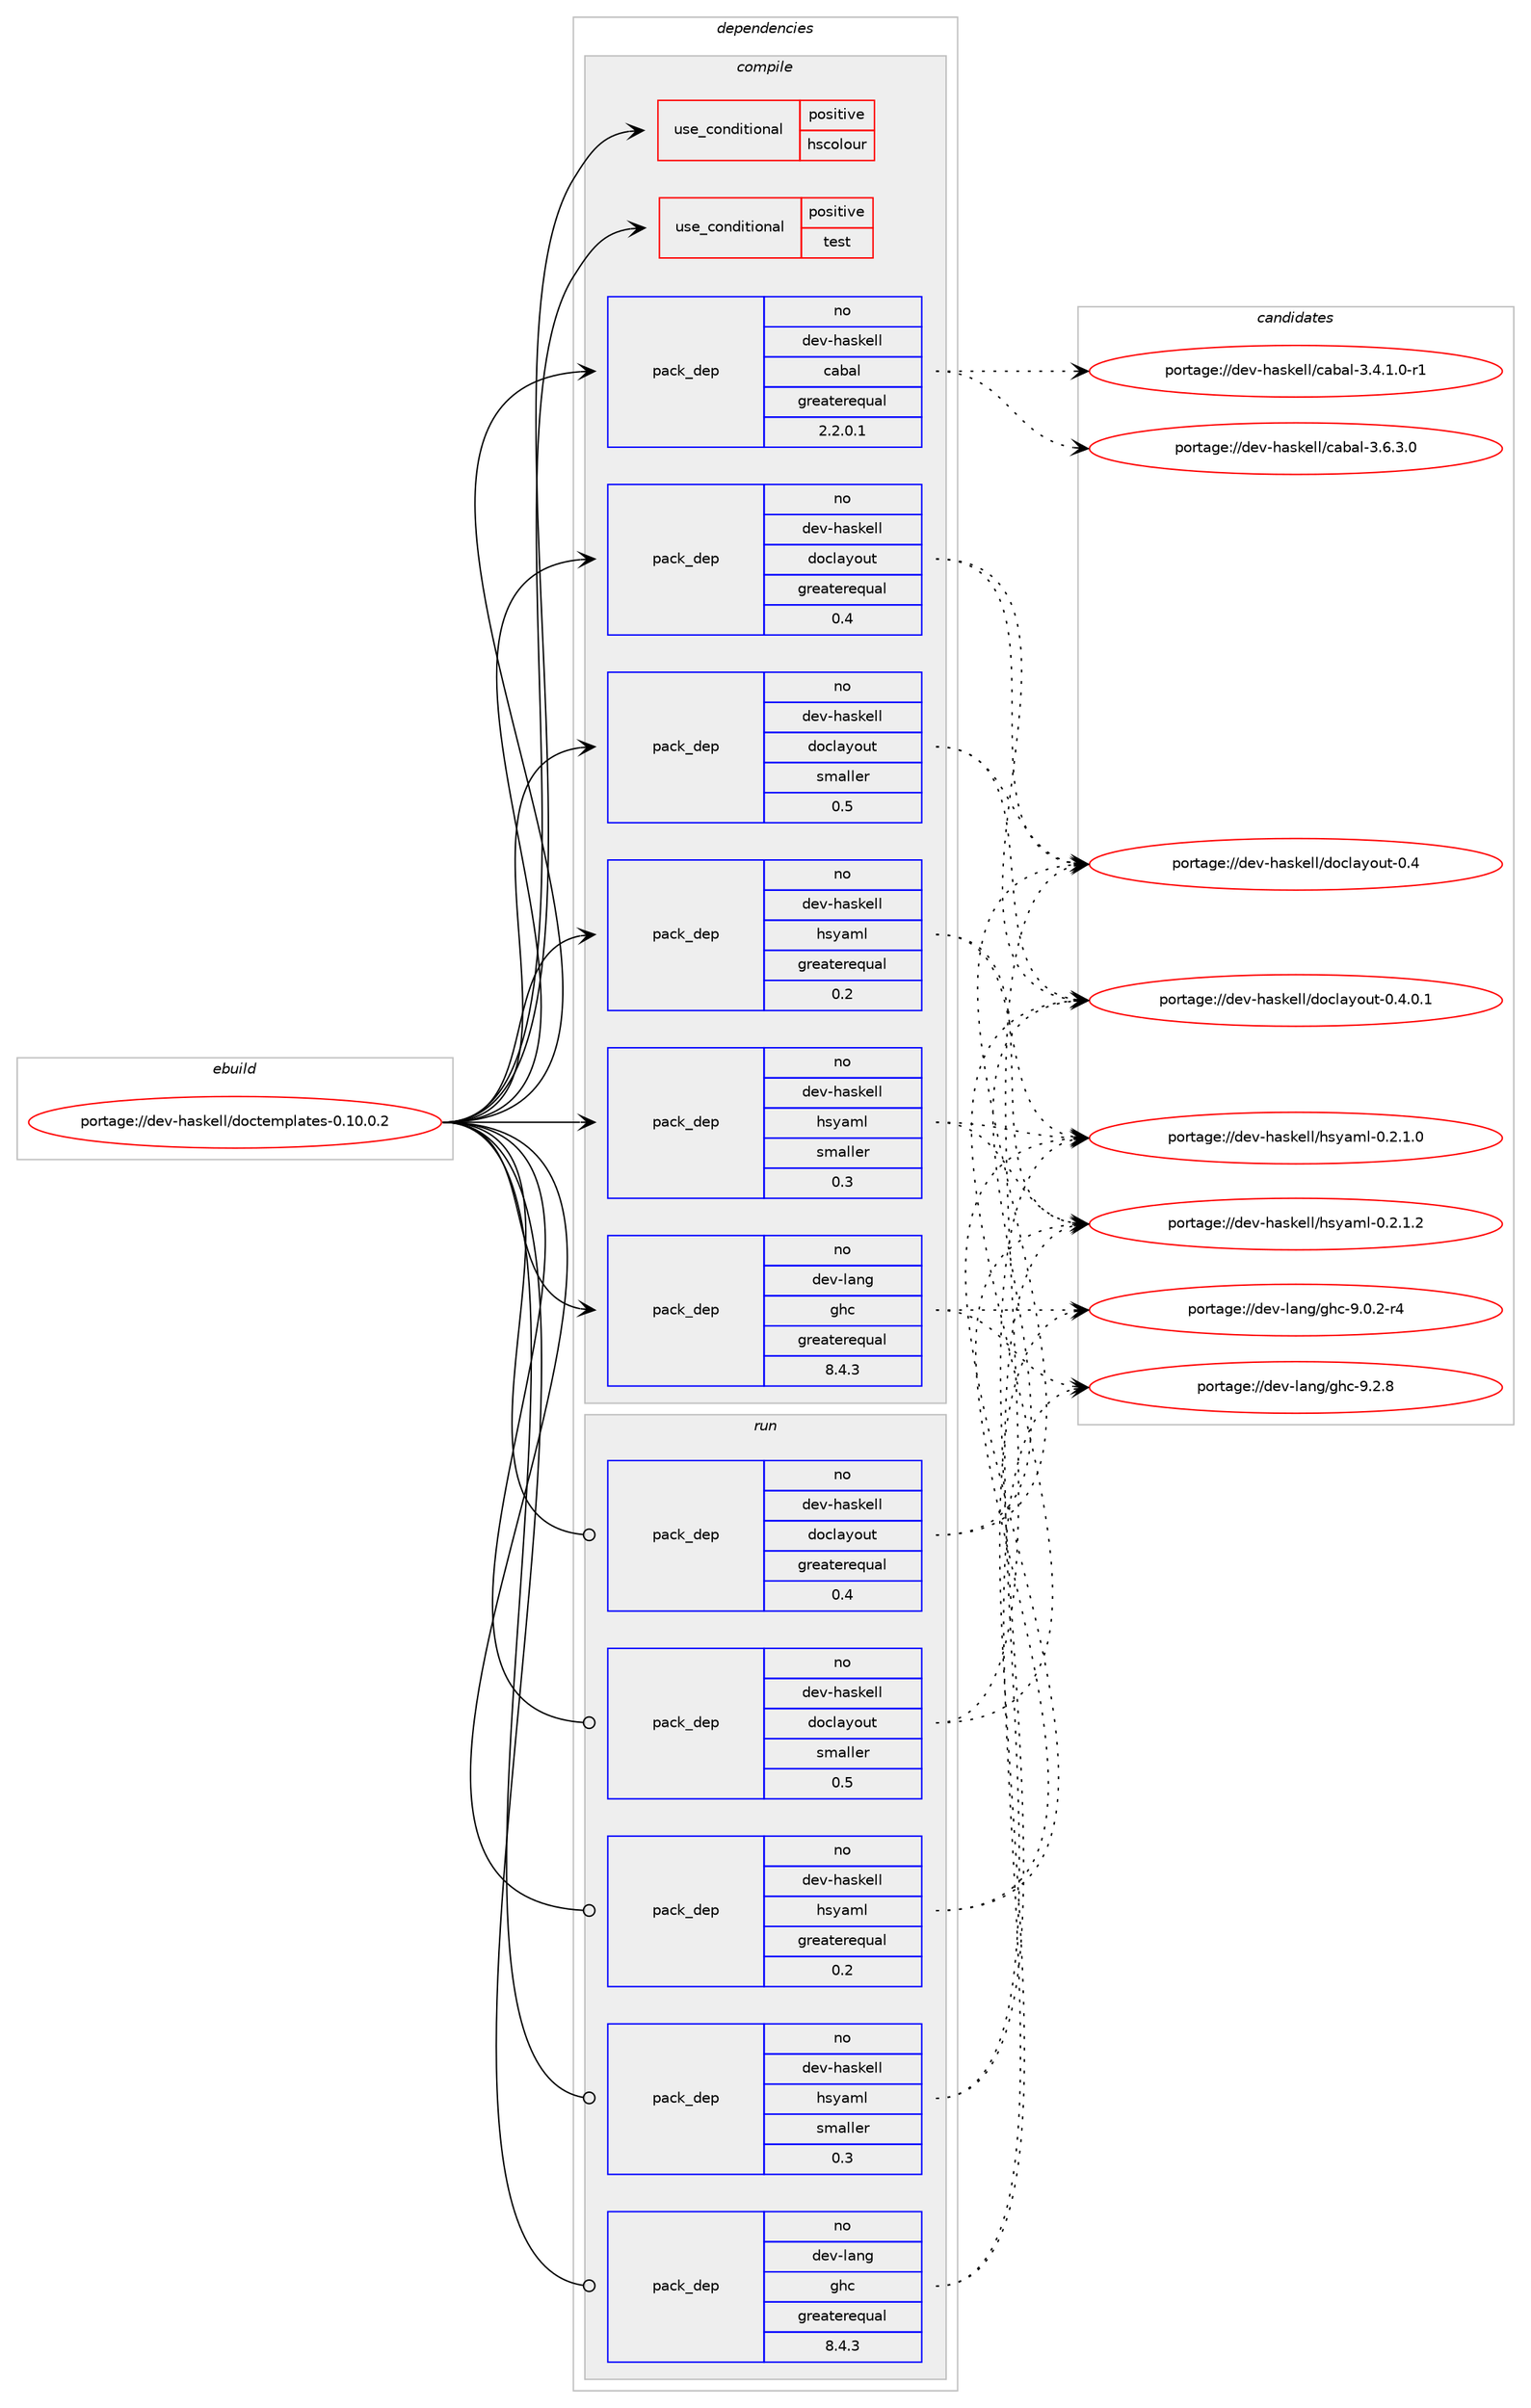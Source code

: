 digraph prolog {

# *************
# Graph options
# *************

newrank=true;
concentrate=true;
compound=true;
graph [rankdir=LR,fontname=Helvetica,fontsize=10,ranksep=1.5];#, ranksep=2.5, nodesep=0.2];
edge  [arrowhead=vee];
node  [fontname=Helvetica,fontsize=10];

# **********
# The ebuild
# **********

subgraph cluster_leftcol {
color=gray;
rank=same;
label=<<i>ebuild</i>>;
id [label="portage://dev-haskell/doctemplates-0.10.0.2", color=red, width=4, href="../dev-haskell/doctemplates-0.10.0.2.svg"];
}

# ****************
# The dependencies
# ****************

subgraph cluster_midcol {
color=gray;
label=<<i>dependencies</i>>;
subgraph cluster_compile {
fillcolor="#eeeeee";
style=filled;
label=<<i>compile</i>>;
subgraph cond19749 {
dependency36983 [label=<<TABLE BORDER="0" CELLBORDER="1" CELLSPACING="0" CELLPADDING="4"><TR><TD ROWSPAN="3" CELLPADDING="10">use_conditional</TD></TR><TR><TD>positive</TD></TR><TR><TD>hscolour</TD></TR></TABLE>>, shape=none, color=red];
# *** BEGIN UNKNOWN DEPENDENCY TYPE (TODO) ***
# dependency36983 -> package_dependency(portage://dev-haskell/doctemplates-0.10.0.2,install,no,dev-haskell,hscolour,none,[,,],[],[])
# *** END UNKNOWN DEPENDENCY TYPE (TODO) ***

}
id:e -> dependency36983:w [weight=20,style="solid",arrowhead="vee"];
subgraph cond19750 {
dependency36984 [label=<<TABLE BORDER="0" CELLBORDER="1" CELLSPACING="0" CELLPADDING="4"><TR><TD ROWSPAN="3" CELLPADDING="10">use_conditional</TD></TR><TR><TD>positive</TD></TR><TR><TD>test</TD></TR></TABLE>>, shape=none, color=red];
# *** BEGIN UNKNOWN DEPENDENCY TYPE (TODO) ***
# dependency36984 -> package_dependency(portage://dev-haskell/doctemplates-0.10.0.2,install,no,dev-haskell,glob,none,[,,],[],[])
# *** END UNKNOWN DEPENDENCY TYPE (TODO) ***

# *** BEGIN UNKNOWN DEPENDENCY TYPE (TODO) ***
# dependency36984 -> package_dependency(portage://dev-haskell/doctemplates-0.10.0.2,install,no,dev-haskell,tasty,none,[,,],[],[])
# *** END UNKNOWN DEPENDENCY TYPE (TODO) ***

# *** BEGIN UNKNOWN DEPENDENCY TYPE (TODO) ***
# dependency36984 -> package_dependency(portage://dev-haskell/doctemplates-0.10.0.2,install,no,dev-haskell,tasty-golden,none,[,,],[],[])
# *** END UNKNOWN DEPENDENCY TYPE (TODO) ***

# *** BEGIN UNKNOWN DEPENDENCY TYPE (TODO) ***
# dependency36984 -> package_dependency(portage://dev-haskell/doctemplates-0.10.0.2,install,no,dev-haskell,tasty-hunit,none,[,,],[],[])
# *** END UNKNOWN DEPENDENCY TYPE (TODO) ***

# *** BEGIN UNKNOWN DEPENDENCY TYPE (TODO) ***
# dependency36984 -> package_dependency(portage://dev-haskell/doctemplates-0.10.0.2,install,no,dev-haskell,temporary,none,[,,],[],[])
# *** END UNKNOWN DEPENDENCY TYPE (TODO) ***

}
id:e -> dependency36984:w [weight=20,style="solid",arrowhead="vee"];
# *** BEGIN UNKNOWN DEPENDENCY TYPE (TODO) ***
# id -> package_dependency(portage://dev-haskell/doctemplates-0.10.0.2,install,no,dev-haskell,aeson,none,[,,],any_same_slot,[use(optenable(profile),none)])
# *** END UNKNOWN DEPENDENCY TYPE (TODO) ***

subgraph pack16287 {
dependency36985 [label=<<TABLE BORDER="0" CELLBORDER="1" CELLSPACING="0" CELLPADDING="4" WIDTH="220"><TR><TD ROWSPAN="6" CELLPADDING="30">pack_dep</TD></TR><TR><TD WIDTH="110">no</TD></TR><TR><TD>dev-haskell</TD></TR><TR><TD>cabal</TD></TR><TR><TD>greaterequal</TD></TR><TR><TD>2.2.0.1</TD></TR></TABLE>>, shape=none, color=blue];
}
id:e -> dependency36985:w [weight=20,style="solid",arrowhead="vee"];
subgraph pack16288 {
dependency36986 [label=<<TABLE BORDER="0" CELLBORDER="1" CELLSPACING="0" CELLPADDING="4" WIDTH="220"><TR><TD ROWSPAN="6" CELLPADDING="30">pack_dep</TD></TR><TR><TD WIDTH="110">no</TD></TR><TR><TD>dev-haskell</TD></TR><TR><TD>doclayout</TD></TR><TR><TD>greaterequal</TD></TR><TR><TD>0.4</TD></TR></TABLE>>, shape=none, color=blue];
}
id:e -> dependency36986:w [weight=20,style="solid",arrowhead="vee"];
subgraph pack16289 {
dependency36987 [label=<<TABLE BORDER="0" CELLBORDER="1" CELLSPACING="0" CELLPADDING="4" WIDTH="220"><TR><TD ROWSPAN="6" CELLPADDING="30">pack_dep</TD></TR><TR><TD WIDTH="110">no</TD></TR><TR><TD>dev-haskell</TD></TR><TR><TD>doclayout</TD></TR><TR><TD>smaller</TD></TR><TR><TD>0.5</TD></TR></TABLE>>, shape=none, color=blue];
}
id:e -> dependency36987:w [weight=20,style="solid",arrowhead="vee"];
subgraph pack16290 {
dependency36988 [label=<<TABLE BORDER="0" CELLBORDER="1" CELLSPACING="0" CELLPADDING="4" WIDTH="220"><TR><TD ROWSPAN="6" CELLPADDING="30">pack_dep</TD></TR><TR><TD WIDTH="110">no</TD></TR><TR><TD>dev-haskell</TD></TR><TR><TD>hsyaml</TD></TR><TR><TD>greaterequal</TD></TR><TR><TD>0.2</TD></TR></TABLE>>, shape=none, color=blue];
}
id:e -> dependency36988:w [weight=20,style="solid",arrowhead="vee"];
subgraph pack16291 {
dependency36989 [label=<<TABLE BORDER="0" CELLBORDER="1" CELLSPACING="0" CELLPADDING="4" WIDTH="220"><TR><TD ROWSPAN="6" CELLPADDING="30">pack_dep</TD></TR><TR><TD WIDTH="110">no</TD></TR><TR><TD>dev-haskell</TD></TR><TR><TD>hsyaml</TD></TR><TR><TD>smaller</TD></TR><TR><TD>0.3</TD></TR></TABLE>>, shape=none, color=blue];
}
id:e -> dependency36989:w [weight=20,style="solid",arrowhead="vee"];
# *** BEGIN UNKNOWN DEPENDENCY TYPE (TODO) ***
# id -> package_dependency(portage://dev-haskell/doctemplates-0.10.0.2,install,no,dev-haskell,safe,none,[,,],any_same_slot,[use(optenable(profile),none)])
# *** END UNKNOWN DEPENDENCY TYPE (TODO) ***

# *** BEGIN UNKNOWN DEPENDENCY TYPE (TODO) ***
# id -> package_dependency(portage://dev-haskell/doctemplates-0.10.0.2,install,no,dev-haskell,scientific,none,[,,],any_same_slot,[use(optenable(profile),none)])
# *** END UNKNOWN DEPENDENCY TYPE (TODO) ***

# *** BEGIN UNKNOWN DEPENDENCY TYPE (TODO) ***
# id -> package_dependency(portage://dev-haskell/doctemplates-0.10.0.2,install,no,dev-haskell,text-conversions,none,[,,],any_same_slot,[use(optenable(profile),none)])
# *** END UNKNOWN DEPENDENCY TYPE (TODO) ***

# *** BEGIN UNKNOWN DEPENDENCY TYPE (TODO) ***
# id -> package_dependency(portage://dev-haskell/doctemplates-0.10.0.2,install,no,dev-haskell,vector,none,[,,],any_same_slot,[use(optenable(profile),none)])
# *** END UNKNOWN DEPENDENCY TYPE (TODO) ***

subgraph pack16292 {
dependency36990 [label=<<TABLE BORDER="0" CELLBORDER="1" CELLSPACING="0" CELLPADDING="4" WIDTH="220"><TR><TD ROWSPAN="6" CELLPADDING="30">pack_dep</TD></TR><TR><TD WIDTH="110">no</TD></TR><TR><TD>dev-lang</TD></TR><TR><TD>ghc</TD></TR><TR><TD>greaterequal</TD></TR><TR><TD>8.4.3</TD></TR></TABLE>>, shape=none, color=blue];
}
id:e -> dependency36990:w [weight=20,style="solid",arrowhead="vee"];
}
subgraph cluster_compileandrun {
fillcolor="#eeeeee";
style=filled;
label=<<i>compile and run</i>>;
}
subgraph cluster_run {
fillcolor="#eeeeee";
style=filled;
label=<<i>run</i>>;
# *** BEGIN UNKNOWN DEPENDENCY TYPE (TODO) ***
# id -> package_dependency(portage://dev-haskell/doctemplates-0.10.0.2,run,no,dev-haskell,aeson,none,[,,],any_same_slot,[use(optenable(profile),none)])
# *** END UNKNOWN DEPENDENCY TYPE (TODO) ***

subgraph pack16293 {
dependency36991 [label=<<TABLE BORDER="0" CELLBORDER="1" CELLSPACING="0" CELLPADDING="4" WIDTH="220"><TR><TD ROWSPAN="6" CELLPADDING="30">pack_dep</TD></TR><TR><TD WIDTH="110">no</TD></TR><TR><TD>dev-haskell</TD></TR><TR><TD>doclayout</TD></TR><TR><TD>greaterequal</TD></TR><TR><TD>0.4</TD></TR></TABLE>>, shape=none, color=blue];
}
id:e -> dependency36991:w [weight=20,style="solid",arrowhead="odot"];
subgraph pack16294 {
dependency36992 [label=<<TABLE BORDER="0" CELLBORDER="1" CELLSPACING="0" CELLPADDING="4" WIDTH="220"><TR><TD ROWSPAN="6" CELLPADDING="30">pack_dep</TD></TR><TR><TD WIDTH="110">no</TD></TR><TR><TD>dev-haskell</TD></TR><TR><TD>doclayout</TD></TR><TR><TD>smaller</TD></TR><TR><TD>0.5</TD></TR></TABLE>>, shape=none, color=blue];
}
id:e -> dependency36992:w [weight=20,style="solid",arrowhead="odot"];
subgraph pack16295 {
dependency36993 [label=<<TABLE BORDER="0" CELLBORDER="1" CELLSPACING="0" CELLPADDING="4" WIDTH="220"><TR><TD ROWSPAN="6" CELLPADDING="30">pack_dep</TD></TR><TR><TD WIDTH="110">no</TD></TR><TR><TD>dev-haskell</TD></TR><TR><TD>hsyaml</TD></TR><TR><TD>greaterequal</TD></TR><TR><TD>0.2</TD></TR></TABLE>>, shape=none, color=blue];
}
id:e -> dependency36993:w [weight=20,style="solid",arrowhead="odot"];
subgraph pack16296 {
dependency36994 [label=<<TABLE BORDER="0" CELLBORDER="1" CELLSPACING="0" CELLPADDING="4" WIDTH="220"><TR><TD ROWSPAN="6" CELLPADDING="30">pack_dep</TD></TR><TR><TD WIDTH="110">no</TD></TR><TR><TD>dev-haskell</TD></TR><TR><TD>hsyaml</TD></TR><TR><TD>smaller</TD></TR><TR><TD>0.3</TD></TR></TABLE>>, shape=none, color=blue];
}
id:e -> dependency36994:w [weight=20,style="solid",arrowhead="odot"];
# *** BEGIN UNKNOWN DEPENDENCY TYPE (TODO) ***
# id -> package_dependency(portage://dev-haskell/doctemplates-0.10.0.2,run,no,dev-haskell,safe,none,[,,],any_same_slot,[use(optenable(profile),none)])
# *** END UNKNOWN DEPENDENCY TYPE (TODO) ***

# *** BEGIN UNKNOWN DEPENDENCY TYPE (TODO) ***
# id -> package_dependency(portage://dev-haskell/doctemplates-0.10.0.2,run,no,dev-haskell,scientific,none,[,,],any_same_slot,[use(optenable(profile),none)])
# *** END UNKNOWN DEPENDENCY TYPE (TODO) ***

# *** BEGIN UNKNOWN DEPENDENCY TYPE (TODO) ***
# id -> package_dependency(portage://dev-haskell/doctemplates-0.10.0.2,run,no,dev-haskell,text-conversions,none,[,,],any_same_slot,[use(optenable(profile),none)])
# *** END UNKNOWN DEPENDENCY TYPE (TODO) ***

# *** BEGIN UNKNOWN DEPENDENCY TYPE (TODO) ***
# id -> package_dependency(portage://dev-haskell/doctemplates-0.10.0.2,run,no,dev-haskell,vector,none,[,,],any_same_slot,[use(optenable(profile),none)])
# *** END UNKNOWN DEPENDENCY TYPE (TODO) ***

subgraph pack16297 {
dependency36995 [label=<<TABLE BORDER="0" CELLBORDER="1" CELLSPACING="0" CELLPADDING="4" WIDTH="220"><TR><TD ROWSPAN="6" CELLPADDING="30">pack_dep</TD></TR><TR><TD WIDTH="110">no</TD></TR><TR><TD>dev-lang</TD></TR><TR><TD>ghc</TD></TR><TR><TD>greaterequal</TD></TR><TR><TD>8.4.3</TD></TR></TABLE>>, shape=none, color=blue];
}
id:e -> dependency36995:w [weight=20,style="solid",arrowhead="odot"];
# *** BEGIN UNKNOWN DEPENDENCY TYPE (TODO) ***
# id -> package_dependency(portage://dev-haskell/doctemplates-0.10.0.2,run,no,dev-lang,ghc,none,[,,],any_same_slot,[use(optenable(profile),none)])
# *** END UNKNOWN DEPENDENCY TYPE (TODO) ***

}
}

# **************
# The candidates
# **************

subgraph cluster_choices {
rank=same;
color=gray;
label=<<i>candidates</i>>;

subgraph choice16287 {
color=black;
nodesep=1;
choice1001011184510497115107101108108479997989710845514652464946484511449 [label="portage://dev-haskell/cabal-3.4.1.0-r1", color=red, width=4,href="../dev-haskell/cabal-3.4.1.0-r1.svg"];
choice100101118451049711510710110810847999798971084551465446514648 [label="portage://dev-haskell/cabal-3.6.3.0", color=red, width=4,href="../dev-haskell/cabal-3.6.3.0.svg"];
dependency36985:e -> choice1001011184510497115107101108108479997989710845514652464946484511449:w [style=dotted,weight="100"];
dependency36985:e -> choice100101118451049711510710110810847999798971084551465446514648:w [style=dotted,weight="100"];
}
subgraph choice16288 {
color=black;
nodesep=1;
choice100101118451049711510710110810847100111991089712111111711645484652 [label="portage://dev-haskell/doclayout-0.4", color=red, width=4,href="../dev-haskell/doclayout-0.4.svg"];
choice10010111845104971151071011081084710011199108971211111171164548465246484649 [label="portage://dev-haskell/doclayout-0.4.0.1", color=red, width=4,href="../dev-haskell/doclayout-0.4.0.1.svg"];
dependency36986:e -> choice100101118451049711510710110810847100111991089712111111711645484652:w [style=dotted,weight="100"];
dependency36986:e -> choice10010111845104971151071011081084710011199108971211111171164548465246484649:w [style=dotted,weight="100"];
}
subgraph choice16289 {
color=black;
nodesep=1;
choice100101118451049711510710110810847100111991089712111111711645484652 [label="portage://dev-haskell/doclayout-0.4", color=red, width=4,href="../dev-haskell/doclayout-0.4.svg"];
choice10010111845104971151071011081084710011199108971211111171164548465246484649 [label="portage://dev-haskell/doclayout-0.4.0.1", color=red, width=4,href="../dev-haskell/doclayout-0.4.0.1.svg"];
dependency36987:e -> choice100101118451049711510710110810847100111991089712111111711645484652:w [style=dotted,weight="100"];
dependency36987:e -> choice10010111845104971151071011081084710011199108971211111171164548465246484649:w [style=dotted,weight="100"];
}
subgraph choice16290 {
color=black;
nodesep=1;
choice100101118451049711510710110810847104115121971091084548465046494648 [label="portage://dev-haskell/hsyaml-0.2.1.0", color=red, width=4,href="../dev-haskell/hsyaml-0.2.1.0.svg"];
choice100101118451049711510710110810847104115121971091084548465046494650 [label="portage://dev-haskell/hsyaml-0.2.1.2", color=red, width=4,href="../dev-haskell/hsyaml-0.2.1.2.svg"];
dependency36988:e -> choice100101118451049711510710110810847104115121971091084548465046494648:w [style=dotted,weight="100"];
dependency36988:e -> choice100101118451049711510710110810847104115121971091084548465046494650:w [style=dotted,weight="100"];
}
subgraph choice16291 {
color=black;
nodesep=1;
choice100101118451049711510710110810847104115121971091084548465046494648 [label="portage://dev-haskell/hsyaml-0.2.1.0", color=red, width=4,href="../dev-haskell/hsyaml-0.2.1.0.svg"];
choice100101118451049711510710110810847104115121971091084548465046494650 [label="portage://dev-haskell/hsyaml-0.2.1.2", color=red, width=4,href="../dev-haskell/hsyaml-0.2.1.2.svg"];
dependency36989:e -> choice100101118451049711510710110810847104115121971091084548465046494648:w [style=dotted,weight="100"];
dependency36989:e -> choice100101118451049711510710110810847104115121971091084548465046494650:w [style=dotted,weight="100"];
}
subgraph choice16292 {
color=black;
nodesep=1;
choice100101118451089711010347103104994557464846504511452 [label="portage://dev-lang/ghc-9.0.2-r4", color=red, width=4,href="../dev-lang/ghc-9.0.2-r4.svg"];
choice10010111845108971101034710310499455746504656 [label="portage://dev-lang/ghc-9.2.8", color=red, width=4,href="../dev-lang/ghc-9.2.8.svg"];
dependency36990:e -> choice100101118451089711010347103104994557464846504511452:w [style=dotted,weight="100"];
dependency36990:e -> choice10010111845108971101034710310499455746504656:w [style=dotted,weight="100"];
}
subgraph choice16293 {
color=black;
nodesep=1;
choice100101118451049711510710110810847100111991089712111111711645484652 [label="portage://dev-haskell/doclayout-0.4", color=red, width=4,href="../dev-haskell/doclayout-0.4.svg"];
choice10010111845104971151071011081084710011199108971211111171164548465246484649 [label="portage://dev-haskell/doclayout-0.4.0.1", color=red, width=4,href="../dev-haskell/doclayout-0.4.0.1.svg"];
dependency36991:e -> choice100101118451049711510710110810847100111991089712111111711645484652:w [style=dotted,weight="100"];
dependency36991:e -> choice10010111845104971151071011081084710011199108971211111171164548465246484649:w [style=dotted,weight="100"];
}
subgraph choice16294 {
color=black;
nodesep=1;
choice100101118451049711510710110810847100111991089712111111711645484652 [label="portage://dev-haskell/doclayout-0.4", color=red, width=4,href="../dev-haskell/doclayout-0.4.svg"];
choice10010111845104971151071011081084710011199108971211111171164548465246484649 [label="portage://dev-haskell/doclayout-0.4.0.1", color=red, width=4,href="../dev-haskell/doclayout-0.4.0.1.svg"];
dependency36992:e -> choice100101118451049711510710110810847100111991089712111111711645484652:w [style=dotted,weight="100"];
dependency36992:e -> choice10010111845104971151071011081084710011199108971211111171164548465246484649:w [style=dotted,weight="100"];
}
subgraph choice16295 {
color=black;
nodesep=1;
choice100101118451049711510710110810847104115121971091084548465046494648 [label="portage://dev-haskell/hsyaml-0.2.1.0", color=red, width=4,href="../dev-haskell/hsyaml-0.2.1.0.svg"];
choice100101118451049711510710110810847104115121971091084548465046494650 [label="portage://dev-haskell/hsyaml-0.2.1.2", color=red, width=4,href="../dev-haskell/hsyaml-0.2.1.2.svg"];
dependency36993:e -> choice100101118451049711510710110810847104115121971091084548465046494648:w [style=dotted,weight="100"];
dependency36993:e -> choice100101118451049711510710110810847104115121971091084548465046494650:w [style=dotted,weight="100"];
}
subgraph choice16296 {
color=black;
nodesep=1;
choice100101118451049711510710110810847104115121971091084548465046494648 [label="portage://dev-haskell/hsyaml-0.2.1.0", color=red, width=4,href="../dev-haskell/hsyaml-0.2.1.0.svg"];
choice100101118451049711510710110810847104115121971091084548465046494650 [label="portage://dev-haskell/hsyaml-0.2.1.2", color=red, width=4,href="../dev-haskell/hsyaml-0.2.1.2.svg"];
dependency36994:e -> choice100101118451049711510710110810847104115121971091084548465046494648:w [style=dotted,weight="100"];
dependency36994:e -> choice100101118451049711510710110810847104115121971091084548465046494650:w [style=dotted,weight="100"];
}
subgraph choice16297 {
color=black;
nodesep=1;
choice100101118451089711010347103104994557464846504511452 [label="portage://dev-lang/ghc-9.0.2-r4", color=red, width=4,href="../dev-lang/ghc-9.0.2-r4.svg"];
choice10010111845108971101034710310499455746504656 [label="portage://dev-lang/ghc-9.2.8", color=red, width=4,href="../dev-lang/ghc-9.2.8.svg"];
dependency36995:e -> choice100101118451089711010347103104994557464846504511452:w [style=dotted,weight="100"];
dependency36995:e -> choice10010111845108971101034710310499455746504656:w [style=dotted,weight="100"];
}
}

}
